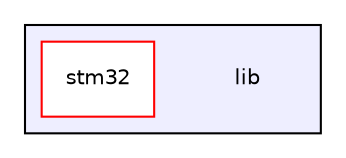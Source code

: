 digraph "/home/esdentem/projects/libopencm3/libopencm3-git/lib/" {
  compound=true
  node [ fontsize="10", fontname="Helvetica"];
  edge [ labelfontsize="10", labelfontname="Helvetica"];
  subgraph clusterdir_6c0c766218f8d9406171b3590f525a33 {
    graph [ bgcolor="#eeeeff", pencolor="black", label="" URL="dir_6c0c766218f8d9406171b3590f525a33.html"];
    dir_6c0c766218f8d9406171b3590f525a33 [shape=plaintext label="lib"];
    dir_55eaf1e33010ef6e6239f6fb75078880 [shape=box label="stm32" color="red" fillcolor="white" style="filled" URL="dir_55eaf1e33010ef6e6239f6fb75078880.html"];
  }
}
